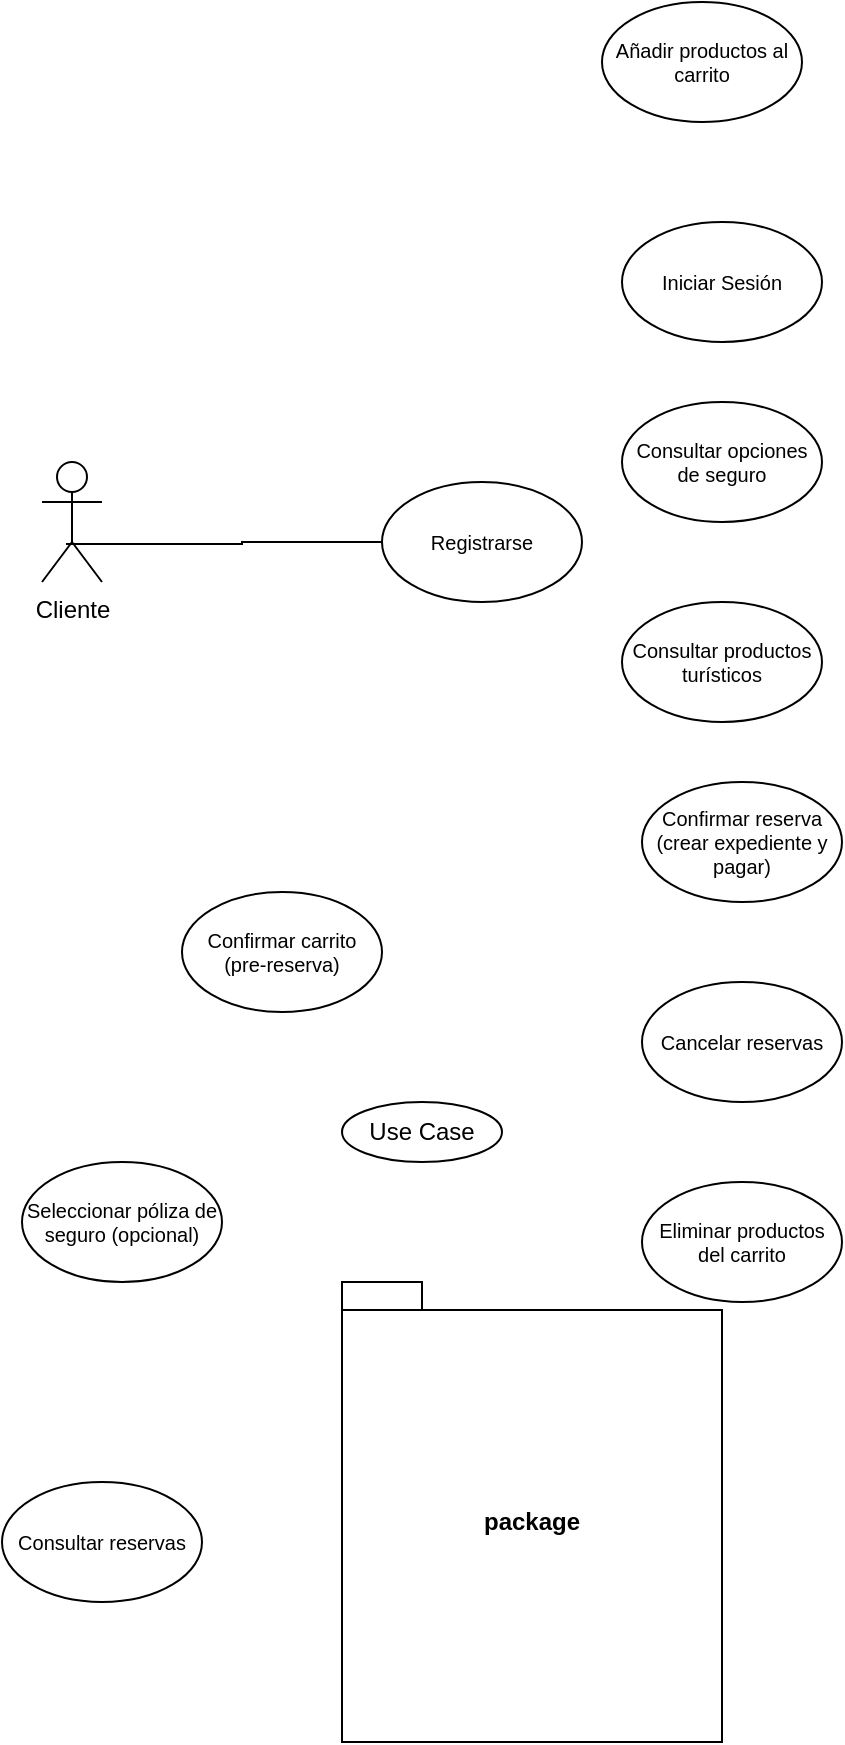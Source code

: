 <mxfile version="26.2.14">
  <diagram name="Página-1" id="dAbh26XUbbhlyx9BKG3H">
    <mxGraphModel dx="448" dy="649" grid="1" gridSize="10" guides="1" tooltips="1" connect="1" arrows="1" fold="1" page="1" pageScale="1" pageWidth="827" pageHeight="1169" math="0" shadow="0">
      <root>
        <mxCell id="0" />
        <mxCell id="1" parent="0" />
        <mxCell id="u501a1g8dIi9VbA374N--1" value="Cliente" style="shape=umlActor;verticalLabelPosition=bottom;verticalAlign=top;html=1;" vertex="1" parent="1">
          <mxGeometry x="160" y="340" width="30" height="60" as="geometry" />
        </mxCell>
        <mxCell id="u501a1g8dIi9VbA374N--2" value="Registrarse" style="ellipse;whiteSpace=wrap;html=1;fontSize=10;" vertex="1" parent="1">
          <mxGeometry x="330" y="350" width="100" height="60" as="geometry" />
        </mxCell>
        <mxCell id="u501a1g8dIi9VbA374N--3" value="" style="endArrow=none;html=1;edgeStyle=orthogonalEdgeStyle;rounded=0;exitX=0.4;exitY=0.683;exitDx=0;exitDy=0;exitPerimeter=0;entryX=0;entryY=0.5;entryDx=0;entryDy=0;" edge="1" parent="1" source="u501a1g8dIi9VbA374N--1" target="u501a1g8dIi9VbA374N--2">
          <mxGeometry relative="1" as="geometry">
            <mxPoint x="320" y="580" as="sourcePoint" />
            <mxPoint x="290" y="570" as="targetPoint" />
          </mxGeometry>
        </mxCell>
        <mxCell id="u501a1g8dIi9VbA374N--8" value="Confirmar reserva (crear expediente y pagar)" style="ellipse;whiteSpace=wrap;html=1;fontSize=10;" vertex="1" parent="1">
          <mxGeometry x="460" y="500" width="100" height="60" as="geometry" />
        </mxCell>
        <mxCell id="u501a1g8dIi9VbA374N--9" value="Seleccionar póliza de seguro (opcional)" style="ellipse;whiteSpace=wrap;html=1;fontSize=10;" vertex="1" parent="1">
          <mxGeometry x="150" y="690" width="100" height="60" as="geometry" />
        </mxCell>
        <mxCell id="u501a1g8dIi9VbA374N--10" value="Consultar opciones de seguro" style="ellipse;whiteSpace=wrap;html=1;fontSize=10;" vertex="1" parent="1">
          <mxGeometry x="450" y="310" width="100" height="60" as="geometry" />
        </mxCell>
        <mxCell id="u501a1g8dIi9VbA374N--11" value="Confirmar carrito (pre-reserva)" style="ellipse;whiteSpace=wrap;html=1;fontSize=10;" vertex="1" parent="1">
          <mxGeometry x="230" y="555" width="100" height="60" as="geometry" />
        </mxCell>
        <mxCell id="u501a1g8dIi9VbA374N--12" value="Eliminar productos del carrito" style="ellipse;whiteSpace=wrap;html=1;fontSize=10;" vertex="1" parent="1">
          <mxGeometry x="460" y="700" width="100" height="60" as="geometry" />
        </mxCell>
        <mxCell id="u501a1g8dIi9VbA374N--13" value="Añadir productos al carrito" style="ellipse;whiteSpace=wrap;html=1;fontSize=10;" vertex="1" parent="1">
          <mxGeometry x="440" y="110" width="100" height="60" as="geometry" />
        </mxCell>
        <mxCell id="u501a1g8dIi9VbA374N--14" value="Consultar productos turísticos" style="ellipse;whiteSpace=wrap;html=1;fontSize=10;" vertex="1" parent="1">
          <mxGeometry x="450" y="410" width="100" height="60" as="geometry" />
        </mxCell>
        <mxCell id="u501a1g8dIi9VbA374N--15" value="Iniciar Sesión" style="ellipse;whiteSpace=wrap;html=1;fontSize=10;" vertex="1" parent="1">
          <mxGeometry x="450" y="220" width="100" height="60" as="geometry" />
        </mxCell>
        <mxCell id="u501a1g8dIi9VbA374N--16" value="Consultar reservas" style="ellipse;whiteSpace=wrap;html=1;fontSize=10;" vertex="1" parent="1">
          <mxGeometry x="140" y="850" width="100" height="60" as="geometry" />
        </mxCell>
        <mxCell id="u501a1g8dIi9VbA374N--17" value="Cancelar reservas" style="ellipse;whiteSpace=wrap;html=1;fontSize=10;" vertex="1" parent="1">
          <mxGeometry x="460" y="600" width="100" height="60" as="geometry" />
        </mxCell>
        <mxCell id="u501a1g8dIi9VbA374N--18" value="package" style="shape=folder;fontStyle=1;spacingTop=10;tabWidth=40;tabHeight=14;tabPosition=left;html=1;whiteSpace=wrap;" vertex="1" parent="1">
          <mxGeometry x="310" y="750" width="190" height="230" as="geometry" />
        </mxCell>
        <mxCell id="u501a1g8dIi9VbA374N--19" value="Use Case" style="ellipse;whiteSpace=wrap;html=1;" vertex="1" parent="1">
          <mxGeometry x="310" y="660" width="80" height="30" as="geometry" />
        </mxCell>
      </root>
    </mxGraphModel>
  </diagram>
</mxfile>
